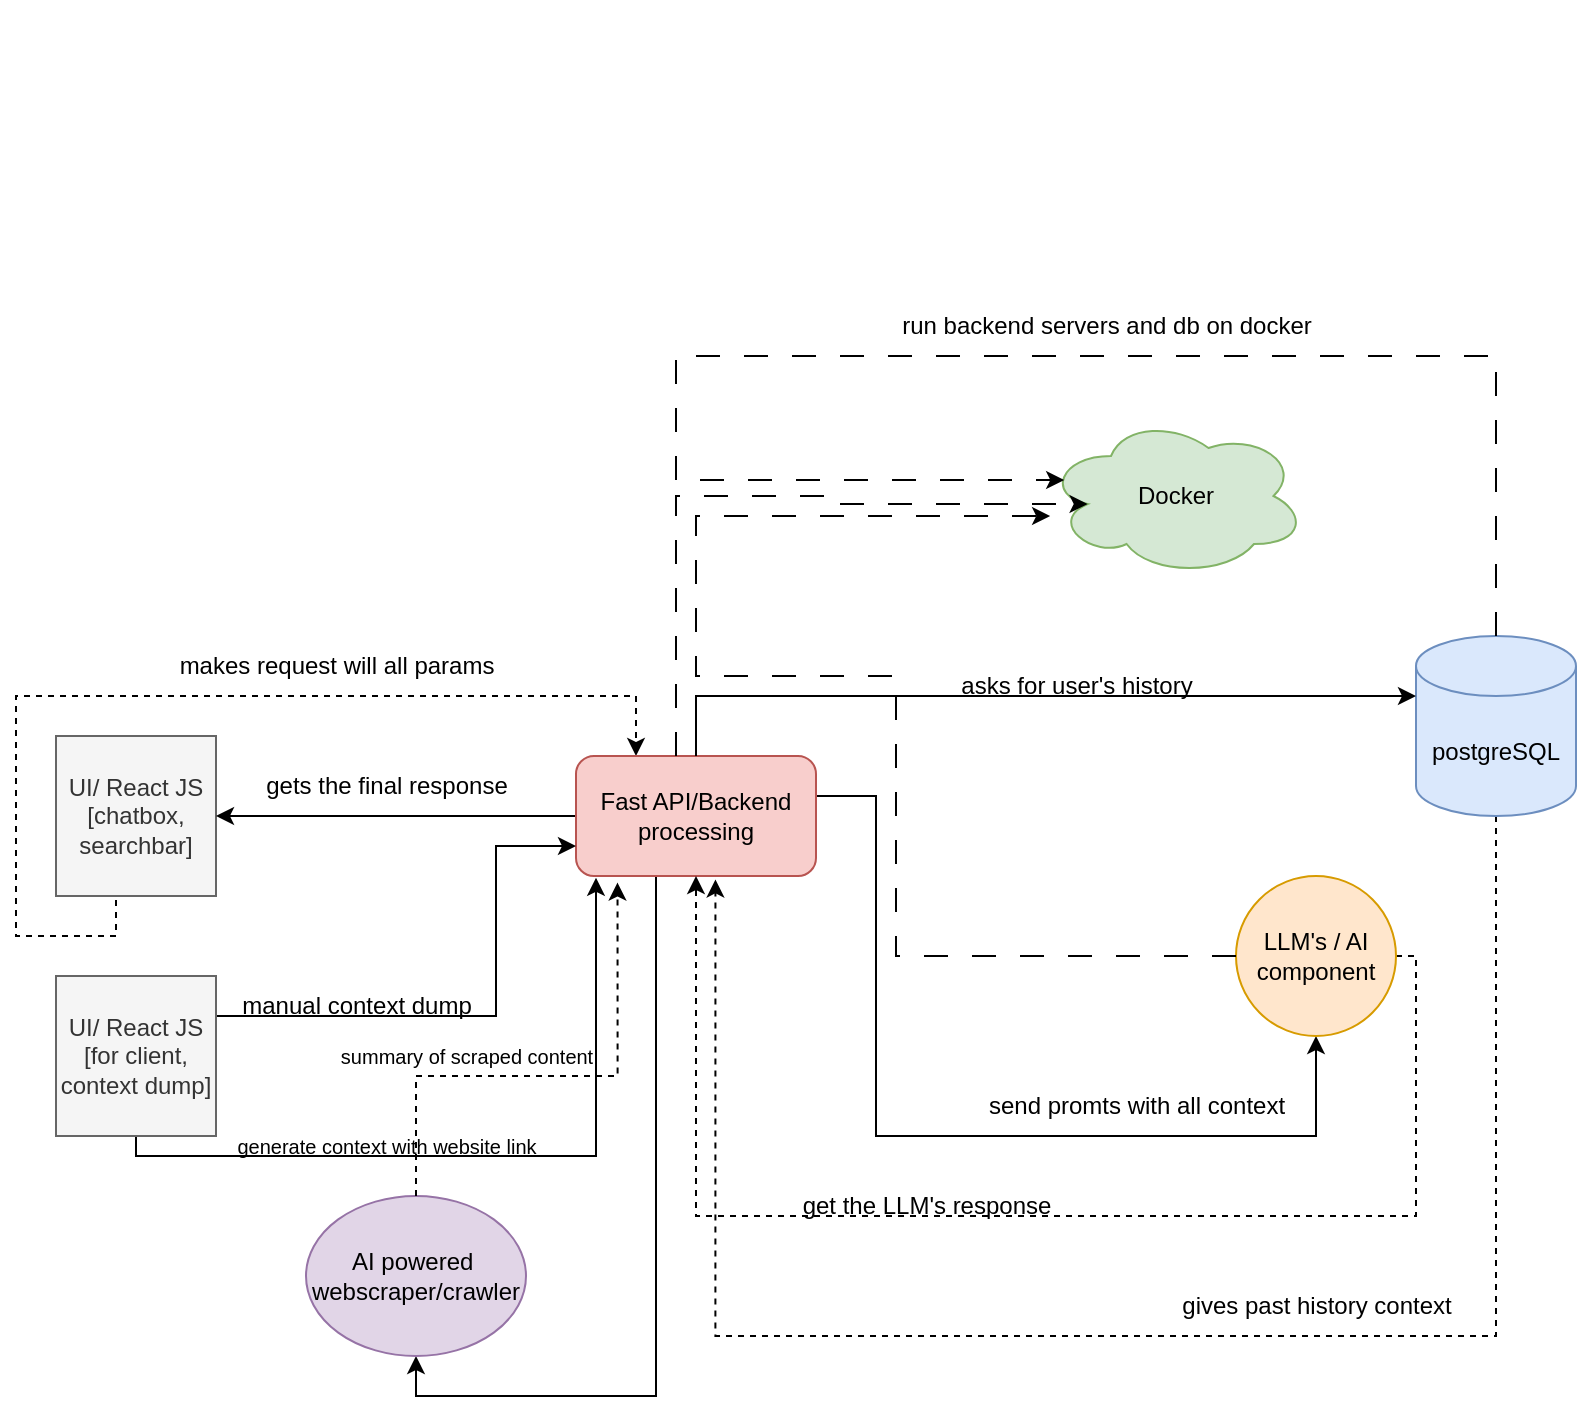 <mxfile version="26.1.0">
  <diagram name="Page-1" id="DrakwmmYgBWbHN1CZ336">
    <mxGraphModel dx="447" dy="603" grid="1" gridSize="10" guides="1" tooltips="1" connect="1" arrows="1" fold="1" page="1" pageScale="1" pageWidth="850" pageHeight="1100" math="0" shadow="0">
      <root>
        <mxCell id="0" />
        <mxCell id="1" parent="0" />
        <mxCell id="8" value="" style="whiteSpace=wrap;strokeWidth=2;" parent="1" vertex="1">
          <mxGeometry x="1340" y="73" width="320" as="geometry" />
        </mxCell>
        <mxCell id="16" value="" style="curved=1;dashed=1;dashPattern=2 3;startArrow=none;endArrow=none;exitX=1;exitY=0.25;entryX=-Infinity;entryY=Infinity;" parent="1" edge="1">
          <mxGeometry relative="1" as="geometry">
            <Array as="points">
              <mxPoint x="1464" y="55" />
            </Array>
            <mxPoint x="1296.0" y="68.5" as="sourcePoint" />
          </mxGeometry>
        </mxCell>
        <mxCell id="17" value="Hosted on Cloud" style="curved=1;dashed=1;dashPattern=2 3;startArrow=none;endArrow=none;exitX=-Infinity;exitY=Infinity;entryX=0.5;entryY=1;entryDx=0;entryDy=0;" parent="1" edge="1">
          <mxGeometry relative="1" as="geometry">
            <Array as="points">
              <mxPoint x="1574" y="55" />
              <mxPoint x="1310" y="160" />
            </Array>
            <mxPoint x="1223" y="109.0" as="targetPoint" />
            <mxPoint as="offset" />
          </mxGeometry>
        </mxCell>
        <mxCell id="18" value="" style="curved=1;dashed=1;dashPattern=2 3;startArrow=none;endArrow=block;exitX=-Infinity;exitY=-Infinity;entryX=1;entryY=0.73;" parent="1" source="8" edge="1">
          <mxGeometry relative="1" as="geometry">
            <Array as="points">
              <mxPoint x="1574" y="90" />
              <mxPoint x="1464" y="90" />
            </Array>
            <mxPoint x="1296.0" y="94.42" as="targetPoint" />
          </mxGeometry>
        </mxCell>
        <mxCell id="I4K8bUHMyf54yhRjTl9c-51" style="edgeStyle=orthogonalEdgeStyle;rounded=0;orthogonalLoop=1;jettySize=auto;html=1;exitX=0.5;exitY=1;exitDx=0;exitDy=0;entryX=0.25;entryY=0;entryDx=0;entryDy=0;dashed=1;" parent="1" source="I4K8bUHMyf54yhRjTl9c-19" target="I4K8bUHMyf54yhRjTl9c-20" edge="1">
          <mxGeometry relative="1" as="geometry">
            <Array as="points">
              <mxPoint x="1080" y="520" />
              <mxPoint x="1080" y="540" />
              <mxPoint x="1030" y="540" />
              <mxPoint x="1030" y="420" />
              <mxPoint x="1340" y="420" />
            </Array>
          </mxGeometry>
        </mxCell>
        <mxCell id="I4K8bUHMyf54yhRjTl9c-19" value="UI/ React JS&lt;br&gt;[chatbox,&lt;br&gt;&lt;div&gt;searchbar]&lt;/div&gt;" style="whiteSpace=wrap;html=1;aspect=fixed;fillColor=#f5f5f5;fontColor=#333333;strokeColor=#666666;" parent="1" vertex="1">
          <mxGeometry x="1050" y="440" width="80" height="80" as="geometry" />
        </mxCell>
        <mxCell id="I4K8bUHMyf54yhRjTl9c-21" style="edgeStyle=orthogonalEdgeStyle;rounded=0;orthogonalLoop=1;jettySize=auto;html=1;exitX=0;exitY=0.5;exitDx=0;exitDy=0;" parent="1" source="I4K8bUHMyf54yhRjTl9c-20" target="I4K8bUHMyf54yhRjTl9c-19" edge="1">
          <mxGeometry relative="1" as="geometry" />
        </mxCell>
        <mxCell id="I4K8bUHMyf54yhRjTl9c-31" style="edgeStyle=orthogonalEdgeStyle;rounded=0;orthogonalLoop=1;jettySize=auto;html=1;" parent="1" source="I4K8bUHMyf54yhRjTl9c-20" target="I4K8bUHMyf54yhRjTl9c-23" edge="1">
          <mxGeometry relative="1" as="geometry">
            <Array as="points">
              <mxPoint x="1460" y="470" />
              <mxPoint x="1460" y="640" />
              <mxPoint x="1680" y="640" />
            </Array>
          </mxGeometry>
        </mxCell>
        <mxCell id="6w_phI9j0HoDfDXSnBzH-31" style="edgeStyle=orthogonalEdgeStyle;rounded=0;orthogonalLoop=1;jettySize=auto;html=1;exitX=0;exitY=1;exitDx=0;exitDy=0;" edge="1" parent="1" source="I4K8bUHMyf54yhRjTl9c-20">
          <mxGeometry relative="1" as="geometry">
            <mxPoint x="1310" y="510" as="targetPoint" />
          </mxGeometry>
        </mxCell>
        <mxCell id="6w_phI9j0HoDfDXSnBzH-32" style="edgeStyle=orthogonalEdgeStyle;rounded=0;orthogonalLoop=1;jettySize=auto;html=1;exitX=0.25;exitY=1;exitDx=0;exitDy=0;entryX=0.5;entryY=1;entryDx=0;entryDy=0;" edge="1" parent="1" source="I4K8bUHMyf54yhRjTl9c-20" target="6w_phI9j0HoDfDXSnBzH-21">
          <mxGeometry relative="1" as="geometry">
            <Array as="points">
              <mxPoint x="1350" y="510" />
              <mxPoint x="1350" y="770" />
              <mxPoint x="1230" y="770" />
            </Array>
          </mxGeometry>
        </mxCell>
        <mxCell id="I4K8bUHMyf54yhRjTl9c-20" value="Fast API/Backend&lt;br&gt;processing" style="rounded=1;whiteSpace=wrap;html=1;fillColor=#f8cecc;strokeColor=#b85450;" parent="1" vertex="1">
          <mxGeometry x="1310" y="450" width="120" height="60" as="geometry" />
        </mxCell>
        <mxCell id="I4K8bUHMyf54yhRjTl9c-45" style="edgeStyle=orthogonalEdgeStyle;rounded=0;orthogonalLoop=1;jettySize=auto;html=1;exitX=0.5;exitY=1;exitDx=0;exitDy=0;exitPerimeter=0;dashed=1;entryX=0.581;entryY=1.029;entryDx=0;entryDy=0;entryPerimeter=0;" parent="1" source="I4K8bUHMyf54yhRjTl9c-22" target="I4K8bUHMyf54yhRjTl9c-20" edge="1">
          <mxGeometry relative="1" as="geometry">
            <Array as="points">
              <mxPoint x="1770" y="740" />
              <mxPoint x="1380" y="740" />
            </Array>
            <mxPoint x="1380" y="520" as="targetPoint" />
          </mxGeometry>
        </mxCell>
        <mxCell id="I4K8bUHMyf54yhRjTl9c-22" value="postgreSQL" style="shape=cylinder3;whiteSpace=wrap;html=1;boundedLbl=1;backgroundOutline=1;size=15;fillColor=#dae8fc;strokeColor=#6c8ebf;" parent="1" vertex="1">
          <mxGeometry x="1730" y="390" width="80" height="90" as="geometry" />
        </mxCell>
        <mxCell id="I4K8bUHMyf54yhRjTl9c-41" style="edgeStyle=orthogonalEdgeStyle;rounded=0;orthogonalLoop=1;jettySize=auto;html=1;exitX=1;exitY=0.5;exitDx=0;exitDy=0;entryX=0.5;entryY=1;entryDx=0;entryDy=0;dashed=1;" parent="1" source="I4K8bUHMyf54yhRjTl9c-23" target="I4K8bUHMyf54yhRjTl9c-20" edge="1">
          <mxGeometry relative="1" as="geometry">
            <Array as="points">
              <mxPoint x="1730" y="550" />
              <mxPoint x="1730" y="680" />
              <mxPoint x="1370" y="680" />
            </Array>
          </mxGeometry>
        </mxCell>
        <mxCell id="I4K8bUHMyf54yhRjTl9c-23" value="LLM&#39;s / AI component" style="ellipse;whiteSpace=wrap;html=1;aspect=fixed;fillColor=#ffe6cc;strokeColor=#d79b00;" parent="1" vertex="1">
          <mxGeometry x="1640" y="510" width="80" height="80" as="geometry" />
        </mxCell>
        <mxCell id="I4K8bUHMyf54yhRjTl9c-25" value="Docker" style="ellipse;shape=cloud;whiteSpace=wrap;html=1;fillColor=#d5e8d4;strokeColor=#82b366;" parent="1" vertex="1">
          <mxGeometry x="1545" y="280" width="130" height="80" as="geometry" />
        </mxCell>
        <mxCell id="I4K8bUHMyf54yhRjTl9c-27" style="edgeStyle=orthogonalEdgeStyle;rounded=0;orthogonalLoop=1;jettySize=auto;html=1;entryX=0.16;entryY=0.55;entryDx=0;entryDy=0;entryPerimeter=0;dashed=1;dashPattern=12 12;" parent="1" source="I4K8bUHMyf54yhRjTl9c-20" target="I4K8bUHMyf54yhRjTl9c-25" edge="1">
          <mxGeometry relative="1" as="geometry">
            <Array as="points">
              <mxPoint x="1360" y="320" />
              <mxPoint x="1439" y="320" />
            </Array>
          </mxGeometry>
        </mxCell>
        <mxCell id="I4K8bUHMyf54yhRjTl9c-29" style="edgeStyle=orthogonalEdgeStyle;rounded=0;orthogonalLoop=1;jettySize=auto;html=1;dashed=1;dashPattern=12 12;" parent="1" source="I4K8bUHMyf54yhRjTl9c-23" target="I4K8bUHMyf54yhRjTl9c-25" edge="1">
          <mxGeometry relative="1" as="geometry">
            <mxPoint x="1440" y="320" as="targetPoint" />
            <Array as="points">
              <mxPoint x="1470" y="550" />
              <mxPoint x="1470" y="410" />
              <mxPoint x="1370" y="410" />
              <mxPoint x="1370" y="330" />
            </Array>
          </mxGeometry>
        </mxCell>
        <mxCell id="I4K8bUHMyf54yhRjTl9c-32" value="send promts with all context" style="text;html=1;align=center;verticalAlign=middle;resizable=0;points=[];autosize=1;strokeColor=none;fillColor=none;" parent="1" vertex="1">
          <mxGeometry x="1505" y="610" width="170" height="30" as="geometry" />
        </mxCell>
        <mxCell id="I4K8bUHMyf54yhRjTl9c-34" value="gives past history context" style="text;html=1;align=center;verticalAlign=middle;resizable=0;points=[];autosize=1;strokeColor=none;fillColor=none;" parent="1" vertex="1">
          <mxGeometry x="1600" y="710" width="160" height="30" as="geometry" />
        </mxCell>
        <mxCell id="I4K8bUHMyf54yhRjTl9c-37" value="run backend servers and db on docker" style="text;html=1;align=center;verticalAlign=middle;resizable=0;points=[];autosize=1;strokeColor=none;fillColor=none;" parent="1" vertex="1">
          <mxGeometry x="1460" y="220" width="230" height="30" as="geometry" />
        </mxCell>
        <mxCell id="I4K8bUHMyf54yhRjTl9c-42" value="get the LLM&#39;s response" style="text;html=1;align=center;verticalAlign=middle;resizable=0;points=[];autosize=1;strokeColor=none;fillColor=none;" parent="1" vertex="1">
          <mxGeometry x="1410" y="660" width="150" height="30" as="geometry" />
        </mxCell>
        <mxCell id="I4K8bUHMyf54yhRjTl9c-47" style="edgeStyle=orthogonalEdgeStyle;rounded=0;orthogonalLoop=1;jettySize=auto;html=1;entryX=0;entryY=0;entryDx=0;entryDy=30;entryPerimeter=0;" parent="1" source="I4K8bUHMyf54yhRjTl9c-20" target="I4K8bUHMyf54yhRjTl9c-22" edge="1">
          <mxGeometry relative="1" as="geometry">
            <Array as="points">
              <mxPoint x="1370" y="420" />
              <mxPoint x="1710" y="420" />
            </Array>
          </mxGeometry>
        </mxCell>
        <mxCell id="I4K8bUHMyf54yhRjTl9c-48" value="asks for user&#39;s history" style="text;html=1;align=center;verticalAlign=middle;resizable=0;points=[];autosize=1;strokeColor=none;fillColor=none;" parent="1" vertex="1">
          <mxGeometry x="1490" y="400" width="140" height="30" as="geometry" />
        </mxCell>
        <mxCell id="I4K8bUHMyf54yhRjTl9c-50" value="gets the final response" style="text;html=1;align=center;verticalAlign=middle;resizable=0;points=[];autosize=1;strokeColor=none;fillColor=none;" parent="1" vertex="1">
          <mxGeometry x="1145" y="450" width="140" height="30" as="geometry" />
        </mxCell>
        <mxCell id="I4K8bUHMyf54yhRjTl9c-52" value="makes request will all params" style="text;html=1;align=center;verticalAlign=middle;resizable=0;points=[];autosize=1;strokeColor=none;fillColor=none;" parent="1" vertex="1">
          <mxGeometry x="1100" y="390" width="180" height="30" as="geometry" />
        </mxCell>
        <mxCell id="I4K8bUHMyf54yhRjTl9c-53" style="edgeStyle=orthogonalEdgeStyle;rounded=0;orthogonalLoop=1;jettySize=auto;html=1;exitX=0.5;exitY=0;exitDx=0;exitDy=0;exitPerimeter=0;entryX=0.07;entryY=0.4;entryDx=0;entryDy=0;entryPerimeter=0;dashed=1;dashPattern=12 12;" parent="1" source="I4K8bUHMyf54yhRjTl9c-22" target="I4K8bUHMyf54yhRjTl9c-25" edge="1">
          <mxGeometry relative="1" as="geometry">
            <Array as="points">
              <mxPoint x="1770" y="250" />
              <mxPoint x="1360" y="250" />
              <mxPoint x="1360" y="312" />
            </Array>
          </mxGeometry>
        </mxCell>
        <mxCell id="6w_phI9j0HoDfDXSnBzH-20" style="edgeStyle=orthogonalEdgeStyle;rounded=0;orthogonalLoop=1;jettySize=auto;html=1;exitX=1;exitY=0.25;exitDx=0;exitDy=0;entryX=0;entryY=0.75;entryDx=0;entryDy=0;" edge="1" parent="1" source="6w_phI9j0HoDfDXSnBzH-19" target="I4K8bUHMyf54yhRjTl9c-20">
          <mxGeometry relative="1" as="geometry">
            <Array as="points">
              <mxPoint x="1270" y="580" />
              <mxPoint x="1270" y="495" />
            </Array>
          </mxGeometry>
        </mxCell>
        <mxCell id="6w_phI9j0HoDfDXSnBzH-22" style="edgeStyle=orthogonalEdgeStyle;rounded=0;orthogonalLoop=1;jettySize=auto;html=1;entryX=0.087;entryY=1.015;entryDx=0;entryDy=0;entryPerimeter=0;" edge="1" parent="1" source="6w_phI9j0HoDfDXSnBzH-19" target="I4K8bUHMyf54yhRjTl9c-20">
          <mxGeometry relative="1" as="geometry">
            <Array as="points">
              <mxPoint x="1090" y="650" />
              <mxPoint x="1320" y="650" />
              <mxPoint x="1320" y="511" />
            </Array>
          </mxGeometry>
        </mxCell>
        <mxCell id="6w_phI9j0HoDfDXSnBzH-19" value="&lt;span style=&quot;color: rgb(51, 51, 51);&quot;&gt;UI/ React JS&lt;/span&gt;&lt;br style=&quot;color: rgb(51, 51, 51);&quot;&gt;&lt;div style=&quot;color: rgb(51, 51, 51);&quot;&gt;[for client,&lt;br&gt;context dump]&lt;/div&gt;" style="whiteSpace=wrap;html=1;aspect=fixed;fillColor=#f5f5f5;fontColor=#333333;strokeColor=#666666;" vertex="1" parent="1">
          <mxGeometry x="1050" y="560" width="80" height="80" as="geometry" />
        </mxCell>
        <mxCell id="6w_phI9j0HoDfDXSnBzH-21" value="AI powered&amp;nbsp;&lt;br&gt;webscraper/crawler" style="ellipse;whiteSpace=wrap;html=1;fillColor=#e1d5e7;strokeColor=#9673a6;" vertex="1" parent="1">
          <mxGeometry x="1175" y="670" width="110" height="80" as="geometry" />
        </mxCell>
        <mxCell id="6w_phI9j0HoDfDXSnBzH-25" value="manual context dump" style="text;html=1;align=center;verticalAlign=middle;resizable=0;points=[];autosize=1;strokeColor=none;fillColor=none;" vertex="1" parent="1">
          <mxGeometry x="1130" y="560" width="140" height="30" as="geometry" />
        </mxCell>
        <mxCell id="6w_phI9j0HoDfDXSnBzH-26" value="generate context with website link" style="text;html=1;align=center;verticalAlign=middle;resizable=0;points=[];autosize=1;strokeColor=none;fillColor=none;fontSize=10;" vertex="1" parent="1">
          <mxGeometry x="1130" y="630" width="170" height="30" as="geometry" />
        </mxCell>
        <mxCell id="6w_phI9j0HoDfDXSnBzH-29" value="summary of scraped content" style="text;html=1;align=center;verticalAlign=middle;resizable=0;points=[];autosize=1;strokeColor=none;fillColor=none;fontSize=10;" vertex="1" parent="1">
          <mxGeometry x="1180" y="585" width="150" height="30" as="geometry" />
        </mxCell>
        <mxCell id="6w_phI9j0HoDfDXSnBzH-33" style="edgeStyle=orthogonalEdgeStyle;rounded=0;orthogonalLoop=1;jettySize=auto;html=1;exitX=0.5;exitY=0;exitDx=0;exitDy=0;entryX=0.173;entryY=1.055;entryDx=0;entryDy=0;entryPerimeter=0;dashed=1;" edge="1" parent="1" source="6w_phI9j0HoDfDXSnBzH-21" target="I4K8bUHMyf54yhRjTl9c-20">
          <mxGeometry relative="1" as="geometry">
            <Array as="points">
              <mxPoint x="1230" y="610" />
              <mxPoint x="1331" y="610" />
            </Array>
          </mxGeometry>
        </mxCell>
      </root>
    </mxGraphModel>
  </diagram>
</mxfile>
